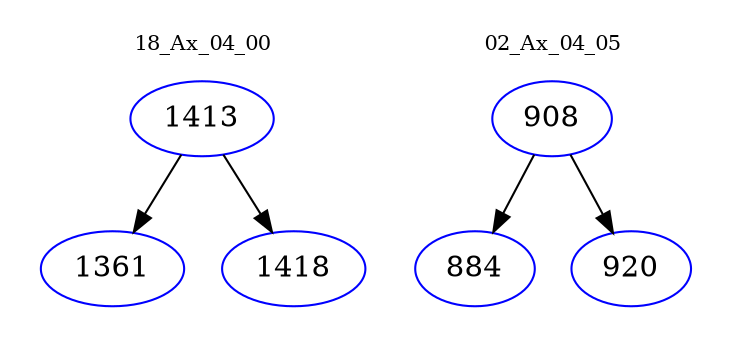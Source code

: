 digraph{
subgraph cluster_0 {
color = white
label = "18_Ax_04_00";
fontsize=10;
T0_1413 [label="1413", color="blue"]
T0_1413 -> T0_1361 [color="black"]
T0_1361 [label="1361", color="blue"]
T0_1413 -> T0_1418 [color="black"]
T0_1418 [label="1418", color="blue"]
}
subgraph cluster_1 {
color = white
label = "02_Ax_04_05";
fontsize=10;
T1_908 [label="908", color="blue"]
T1_908 -> T1_884 [color="black"]
T1_884 [label="884", color="blue"]
T1_908 -> T1_920 [color="black"]
T1_920 [label="920", color="blue"]
}
}
